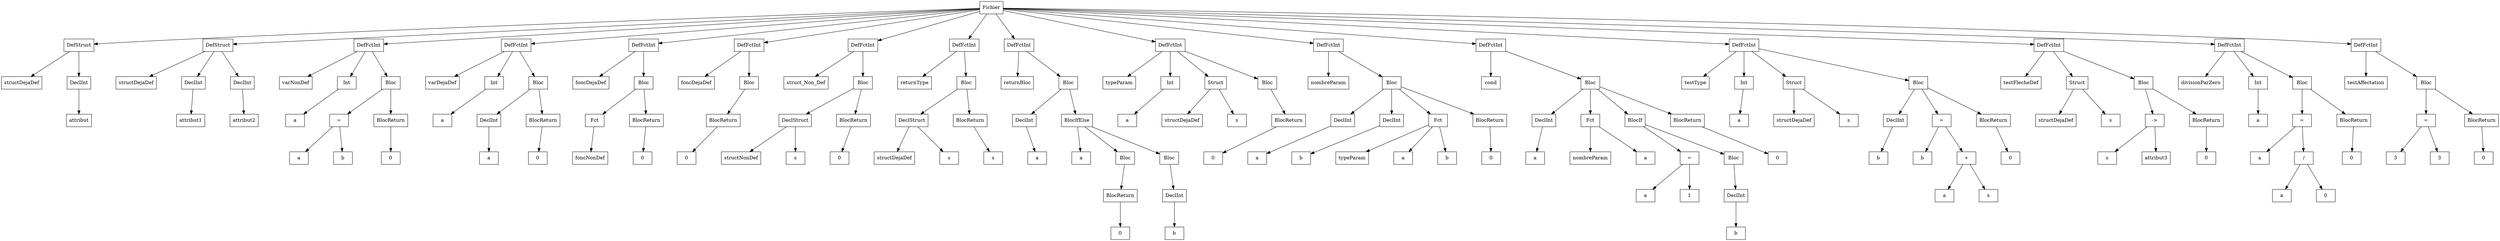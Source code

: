 digraph "ast"{

	nodesep=1;
	ranksep=1;

	N0 [label="Fichier", shape="box"];
	N1 [label="DefStruct", shape="box"];
	N2 [label="structDejaDef", shape="box"];
	N3 [label="DeclInt", shape="box"];
	N4 [label="attribut", shape="box"];
	N5 [label="DefStruct", shape="box"];
	N6 [label="structDejaDef", shape="box"];
	N7 [label="DeclInt", shape="box"];
	N8 [label="attribut1", shape="box"];
	N9 [label="DeclInt", shape="box"];
	N10 [label="attribut2", shape="box"];
	N11 [label="DefFctInt", shape="box"];
	N12 [label="varNonDef", shape="box"];
	N13 [label="Int", shape="box"];
	N14 [label="a", shape="box"];
	N15 [label="Bloc", shape="box"];
	N16 [label="=", shape="box"];
	N17 [label="a", shape="box"];
	N18 [label="b", shape="box"];
	N19 [label="BlocReturn", shape="box"];
	N20 [label="0", shape="box"];
	N21 [label="DefFctInt", shape="box"];
	N22 [label="varDejaDef", shape="box"];
	N23 [label="Int", shape="box"];
	N24 [label="a", shape="box"];
	N25 [label="Bloc", shape="box"];
	N26 [label="DeclInt", shape="box"];
	N27 [label="a", shape="box"];
	N28 [label="BlocReturn", shape="box"];
	N29 [label="0", shape="box"];
	N30 [label="DefFctInt", shape="box"];
	N31 [label="foncDejaDef", shape="box"];
	N32 [label="Bloc", shape="box"];
	N33 [label="Fct", shape="box"];
	N34 [label="foncNonDef", shape="box"];
	N35 [label="BlocReturn", shape="box"];
	N36 [label="0", shape="box"];
	N37 [label="DefFctInt", shape="box"];
	N38 [label="foncDejaDef", shape="box"];
	N39 [label="Bloc", shape="box"];
	N40 [label="BlocReturn", shape="box"];
	N41 [label="0", shape="box"];
	N42 [label="DefFctInt", shape="box"];
	N43 [label="struct_Non_Def", shape="box"];
	N44 [label="Bloc", shape="box"];
	N45 [label="DeclStruct", shape="box"];
	N46 [label="structNonDef", shape="box"];
	N47 [label="s", shape="box"];
	N48 [label="BlocReturn", shape="box"];
	N49 [label="0", shape="box"];
	N50 [label="DefFctInt", shape="box"];
	N51 [label="returnType", shape="box"];
	N52 [label="Bloc", shape="box"];
	N53 [label="DeclStruct", shape="box"];
	N54 [label="structDejaDef", shape="box"];
	N55 [label="s", shape="box"];
	N56 [label="BlocReturn", shape="box"];
	N57 [label="s", shape="box"];
	N58 [label="DefFctInt", shape="box"];
	N59 [label="returnBloc", shape="box"];
	N60 [label="Bloc", shape="box"];
	N61 [label="DeclInt", shape="box"];
	N62 [label="a", shape="box"];
	N63 [label="BlocIfElse", shape="box"];
	N64 [label="a", shape="box"];
	N65 [label="Bloc", shape="box"];
	N66 [label="BlocReturn", shape="box"];
	N67 [label="0", shape="box"];
	N68 [label="Bloc", shape="box"];
	N69 [label="DeclInt", shape="box"];
	N70 [label="b", shape="box"];
	N71 [label="DefFctInt", shape="box"];
	N72 [label="typeParam", shape="box"];
	N73 [label="Int", shape="box"];
	N74 [label="a", shape="box"];
	N75 [label="Struct", shape="box"];
	N76 [label="structDejaDef", shape="box"];
	N77 [label="s", shape="box"];
	N78 [label="Bloc", shape="box"];
	N79 [label="BlocReturn", shape="box"];
	N80 [label="0", shape="box"];
	N81 [label="DefFctInt", shape="box"];
	N82 [label="nombreParam", shape="box"];
	N83 [label="Bloc", shape="box"];
	N84 [label="DeclInt", shape="box"];
	N85 [label="a", shape="box"];
	N86 [label="DeclInt", shape="box"];
	N87 [label="b", shape="box"];
	N88 [label="Fct", shape="box"];
	N89 [label="typeParam", shape="box"];
	N90 [label="a", shape="box"];
	N91 [label="b", shape="box"];
	N92 [label="BlocReturn", shape="box"];
	N93 [label="0", shape="box"];
	N94 [label="DefFctInt", shape="box"];
	N95 [label="cond", shape="box"];
	N96 [label="Bloc", shape="box"];
	N97 [label="DeclInt", shape="box"];
	N98 [label="a", shape="box"];
	N99 [label="Fct", shape="box"];
	N100 [label="nombreParam", shape="box"];
	N101 [label="a", shape="box"];
	N102 [label="BlocIf", shape="box"];
	N103 [label="=", shape="box"];
	N104 [label="a", shape="box"];
	N105 [label="1", shape="box"];
	N106 [label="Bloc", shape="box"];
	N107 [label="DeclInt", shape="box"];
	N108 [label="b", shape="box"];
	N109 [label="BlocReturn", shape="box"];
	N110 [label="0", shape="box"];
	N111 [label="DefFctInt", shape="box"];
	N112 [label="testType", shape="box"];
	N113 [label="Int", shape="box"];
	N114 [label="a", shape="box"];
	N115 [label="Struct", shape="box"];
	N116 [label="structDejaDef", shape="box"];
	N117 [label="s", shape="box"];
	N118 [label="Bloc", shape="box"];
	N119 [label="DeclInt", shape="box"];
	N120 [label="b", shape="box"];
	N121 [label="=", shape="box"];
	N122 [label="b", shape="box"];
	N123 [label="+", shape="box"];
	N124 [label="a", shape="box"];
	N125 [label="s", shape="box"];
	N126 [label="BlocReturn", shape="box"];
	N127 [label="0", shape="box"];
	N128 [label="DefFctInt", shape="box"];
	N129 [label="testFlecheDef", shape="box"];
	N130 [label="Struct", shape="box"];
	N131 [label="structDejaDef", shape="box"];
	N132 [label="s", shape="box"];
	N133 [label="Bloc", shape="box"];
	N134 [label="->", shape="box"];
	N135 [label="s", shape="box"];
	N136 [label="attribut3", shape="box"];
	N137 [label="BlocReturn", shape="box"];
	N138 [label="0", shape="box"];
	N139 [label="DefFctInt", shape="box"];
	N140 [label="divisionParZero", shape="box"];
	N141 [label="Int", shape="box"];
	N142 [label="a", shape="box"];
	N143 [label="Bloc", shape="box"];
	N144 [label="=", shape="box"];
	N145 [label="a", shape="box"];
	N146 [label="/", shape="box"];
	N147 [label="a", shape="box"];
	N148 [label="0", shape="box"];
	N149 [label="BlocReturn", shape="box"];
	N150 [label="0", shape="box"];
	N151 [label="DefFctInt", shape="box"];
	N152 [label="testAffectation", shape="box"];
	N153 [label="Bloc", shape="box"];
	N154 [label="=", shape="box"];
	N155 [label="3", shape="box"];
	N156 [label="3", shape="box"];
	N157 [label="BlocReturn", shape="box"];
	N158 [label="0", shape="box"];

	N1 -> N2; 
	N3 -> N4; 
	N1 -> N3; 
	N0 -> N1; 
	N5 -> N6; 
	N7 -> N8; 
	N5 -> N7; 
	N9 -> N10; 
	N5 -> N9; 
	N0 -> N5; 
	N11 -> N12; 
	N13 -> N14; 
	N11 -> N13; 
	N16 -> N17; 
	N16 -> N18; 
	N15 -> N16; 
	N19 -> N20; 
	N15 -> N19; 
	N11 -> N15; 
	N0 -> N11; 
	N21 -> N22; 
	N23 -> N24; 
	N21 -> N23; 
	N26 -> N27; 
	N25 -> N26; 
	N28 -> N29; 
	N25 -> N28; 
	N21 -> N25; 
	N0 -> N21; 
	N30 -> N31; 
	N33 -> N34; 
	N32 -> N33; 
	N35 -> N36; 
	N32 -> N35; 
	N30 -> N32; 
	N0 -> N30; 
	N37 -> N38; 
	N40 -> N41; 
	N39 -> N40; 
	N37 -> N39; 
	N0 -> N37; 
	N42 -> N43; 
	N45 -> N46; 
	N45 -> N47; 
	N44 -> N45; 
	N48 -> N49; 
	N44 -> N48; 
	N42 -> N44; 
	N0 -> N42; 
	N50 -> N51; 
	N53 -> N54; 
	N53 -> N55; 
	N52 -> N53; 
	N56 -> N57; 
	N52 -> N56; 
	N50 -> N52; 
	N0 -> N50; 
	N58 -> N59; 
	N61 -> N62; 
	N60 -> N61; 
	N63 -> N64; 
	N66 -> N67; 
	N65 -> N66; 
	N63 -> N65; 
	N69 -> N70; 
	N68 -> N69; 
	N63 -> N68; 
	N60 -> N63; 
	N58 -> N60; 
	N0 -> N58; 
	N71 -> N72; 
	N73 -> N74; 
	N71 -> N73; 
	N75 -> N76; 
	N75 -> N77; 
	N71 -> N75; 
	N79 -> N80; 
	N78 -> N79; 
	N71 -> N78; 
	N0 -> N71; 
	N81 -> N82; 
	N84 -> N85; 
	N83 -> N84; 
	N86 -> N87; 
	N83 -> N86; 
	N88 -> N89; 
	N88 -> N90; 
	N88 -> N91; 
	N83 -> N88; 
	N92 -> N93; 
	N83 -> N92; 
	N81 -> N83; 
	N0 -> N81; 
	N94 -> N95; 
	N97 -> N98; 
	N96 -> N97; 
	N99 -> N100; 
	N99 -> N101; 
	N96 -> N99; 
	N103 -> N104; 
	N103 -> N105; 
	N102 -> N103; 
	N107 -> N108; 
	N106 -> N107; 
	N102 -> N106; 
	N96 -> N102; 
	N109 -> N110; 
	N96 -> N109; 
	N94 -> N96; 
	N0 -> N94; 
	N111 -> N112; 
	N113 -> N114; 
	N111 -> N113; 
	N115 -> N116; 
	N115 -> N117; 
	N111 -> N115; 
	N119 -> N120; 
	N118 -> N119; 
	N121 -> N122; 
	N123 -> N124; 
	N123 -> N125; 
	N121 -> N123; 
	N118 -> N121; 
	N126 -> N127; 
	N118 -> N126; 
	N111 -> N118; 
	N0 -> N111; 
	N128 -> N129; 
	N130 -> N131; 
	N130 -> N132; 
	N128 -> N130; 
	N134 -> N135; 
	N134 -> N136; 
	N133 -> N134; 
	N137 -> N138; 
	N133 -> N137; 
	N128 -> N133; 
	N0 -> N128; 
	N139 -> N140; 
	N141 -> N142; 
	N139 -> N141; 
	N144 -> N145; 
	N146 -> N147; 
	N146 -> N148; 
	N144 -> N146; 
	N143 -> N144; 
	N149 -> N150; 
	N143 -> N149; 
	N139 -> N143; 
	N0 -> N139; 
	N151 -> N152; 
	N154 -> N155; 
	N154 -> N156; 
	N153 -> N154; 
	N157 -> N158; 
	N153 -> N157; 
	N151 -> N153; 
	N0 -> N151; 
}
